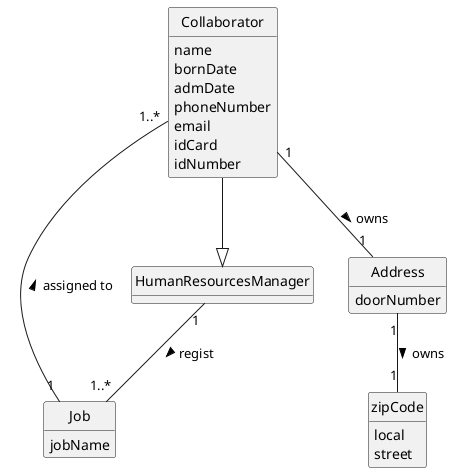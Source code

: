 @startuml
skinparam monochrome true
skinparam packageStyle rectangle
skinparam shadowing false

skinparam classAttributeIconSize 0

hide circle
hide methods

class HumanResourcesManager {}

class Collaborator {
    name
    bornDate
    admDate
    phoneNumber
    email
    idCard
    idNumber
}

class Job {
    jobName
}

class Address {
    doorNumber
}

class zipCode {
    local
    street
}


Collaborator --|> HumanResourcesManager
Collaborator "1..*" - "1" Job: assigned to <
HumanResourcesManager "1" -- "1..*" Job : regist >
Collaborator "1" -- "1" Address: owns >
Address "1" -- "1" zipCode : owns >

@enduml